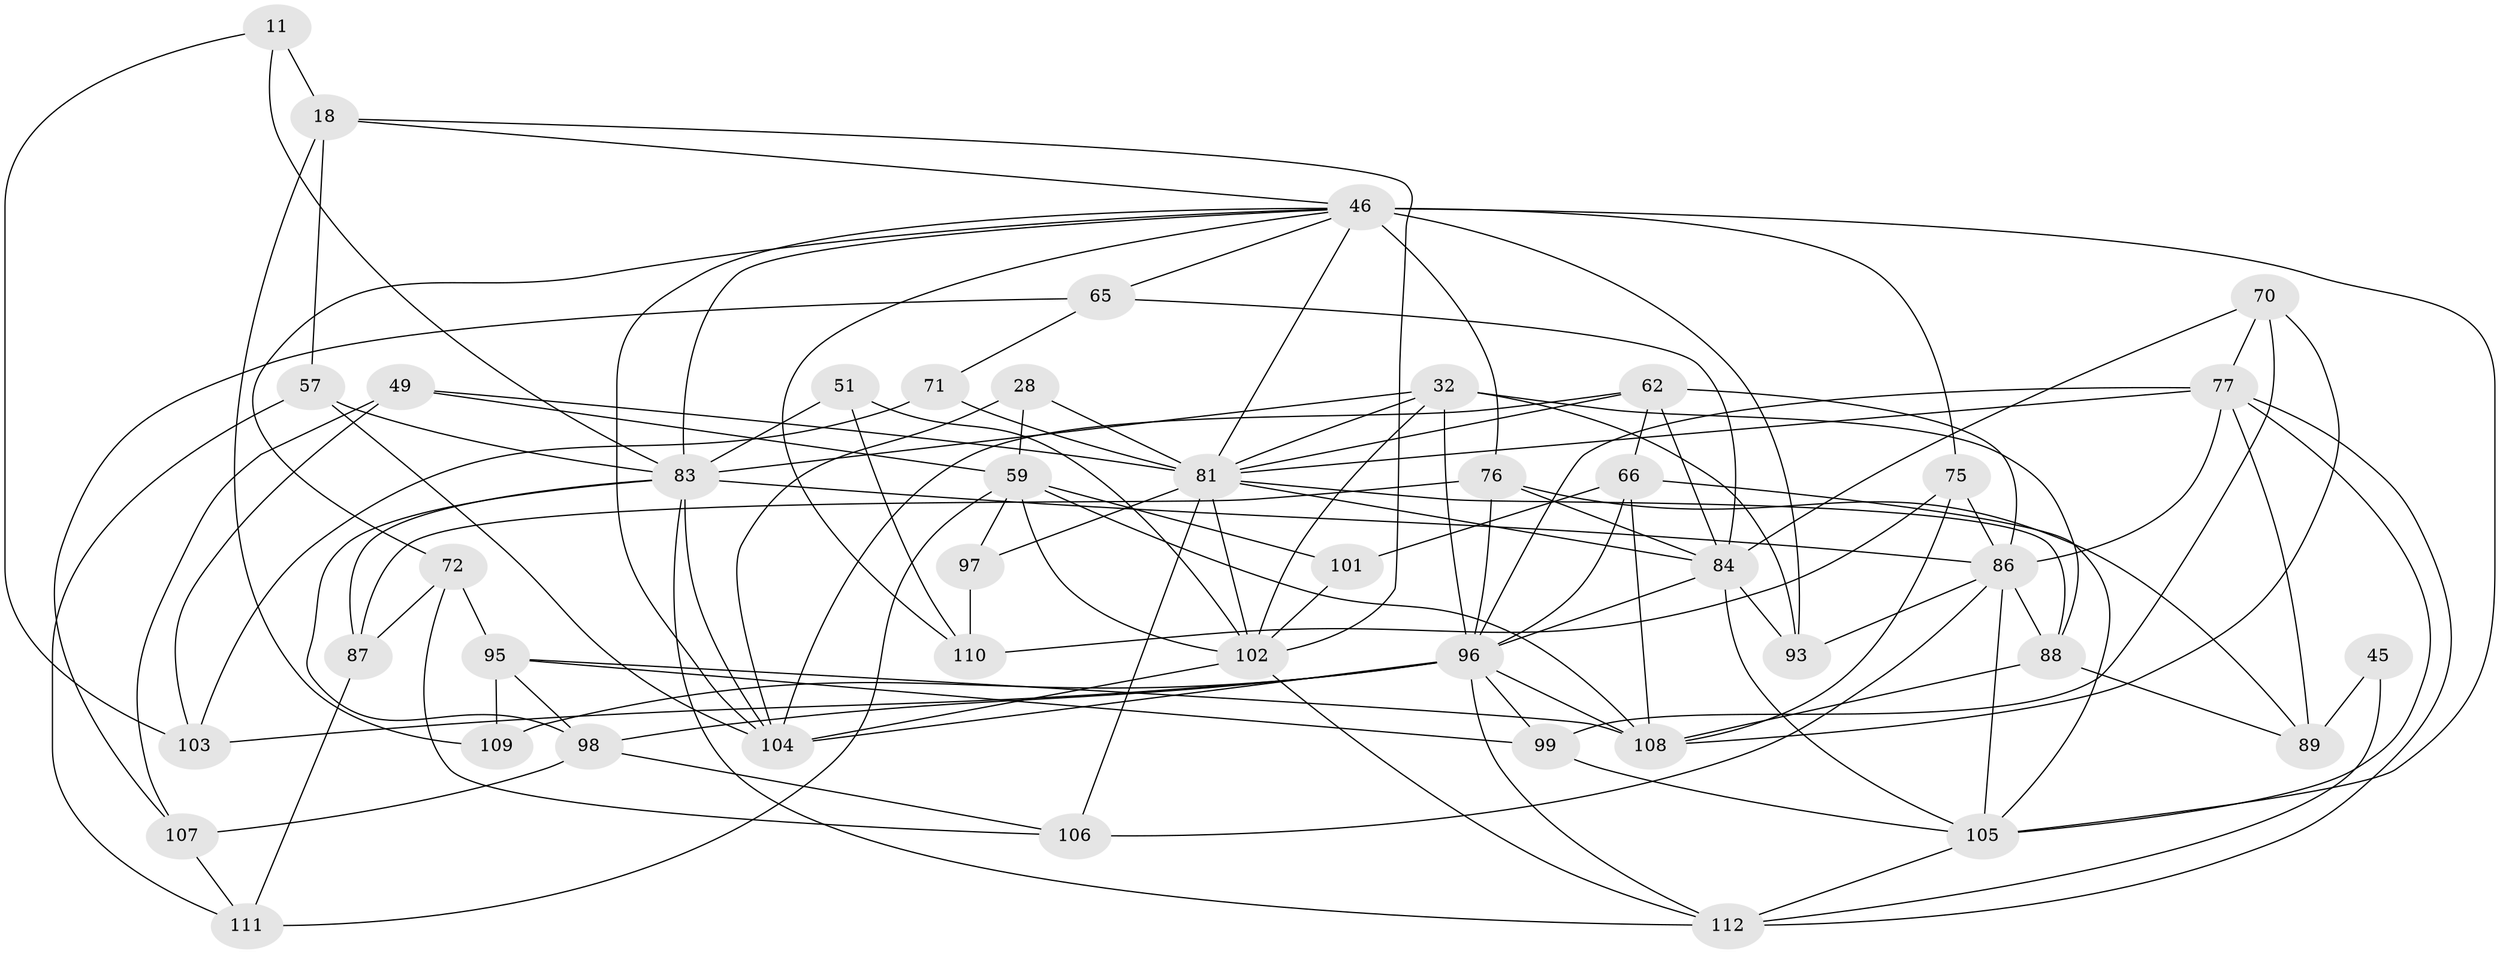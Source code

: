 // original degree distribution, {4: 1.0}
// Generated by graph-tools (version 1.1) at 2025/03/03/04/25 22:03:05]
// undirected, 44 vertices, 117 edges
graph export_dot {
graph [start="1"]
  node [color=gray90,style=filled];
  11;
  18 [super="+5"];
  28;
  32 [super="+9"];
  45;
  46 [super="+37"];
  49 [super="+33"];
  51;
  57;
  59 [super="+1+34+10"];
  62 [super="+27"];
  65;
  66 [super="+58"];
  70;
  71;
  72;
  75;
  76 [super="+69"];
  77 [super="+60+24"];
  81 [super="+54+80"];
  83 [super="+53+63"];
  84 [super="+35+44+55"];
  86 [super="+20+38+50"];
  87;
  88 [super="+67"];
  89 [super="+30"];
  93 [super="+61"];
  95 [super="+90"];
  96 [super="+19+94+82+85"];
  97;
  98 [super="+56"];
  99;
  101;
  102 [super="+79+74"];
  103 [super="+41"];
  104 [super="+100"];
  105 [super="+64+91"];
  106;
  107;
  108 [super="+12+92"];
  109;
  110 [super="+68"];
  111;
  112 [super="+15+73+25"];
  11 -- 103;
  11 -- 18 [weight=2];
  11 -- 83;
  18 -- 57;
  18 -- 109;
  18 -- 102;
  18 -- 46;
  28 -- 59;
  28 -- 104 [weight=2];
  28 -- 81;
  32 -- 88 [weight=2];
  32 -- 102;
  32 -- 93;
  32 -- 83 [weight=2];
  32 -- 81;
  32 -- 96;
  45 -- 89 [weight=2];
  45 -- 112 [weight=2];
  46 -- 105 [weight=2];
  46 -- 76 [weight=2];
  46 -- 75;
  46 -- 65;
  46 -- 72;
  46 -- 104;
  46 -- 110;
  46 -- 93 [weight=2];
  46 -- 83;
  46 -- 81;
  49 -- 59 [weight=3];
  49 -- 103;
  49 -- 107;
  49 -- 81;
  51 -- 83;
  51 -- 110 [weight=2];
  51 -- 102;
  57 -- 111;
  57 -- 104;
  57 -- 83;
  59 -- 101 [weight=2];
  59 -- 97;
  59 -- 108 [weight=2];
  59 -- 102 [weight=2];
  59 -- 111;
  62 -- 81;
  62 -- 86 [weight=2];
  62 -- 104;
  62 -- 84;
  62 -- 66;
  65 -- 71;
  65 -- 107;
  65 -- 84;
  66 -- 101;
  66 -- 96 [weight=3];
  66 -- 105 [weight=2];
  66 -- 108;
  70 -- 108;
  70 -- 99;
  70 -- 77;
  70 -- 84;
  71 -- 81;
  71 -- 103 [weight=2];
  72 -- 106;
  72 -- 87;
  72 -- 95;
  75 -- 110;
  75 -- 108;
  75 -- 86;
  76 -- 87;
  76 -- 89;
  76 -- 84;
  76 -- 96;
  77 -- 112;
  77 -- 89 [weight=2];
  77 -- 96 [weight=2];
  77 -- 86 [weight=2];
  77 -- 105;
  77 -- 81;
  81 -- 97;
  81 -- 102;
  81 -- 106;
  81 -- 84;
  81 -- 88;
  83 -- 112;
  83 -- 86 [weight=2];
  83 -- 87;
  83 -- 104;
  83 -- 98;
  84 -- 93 [weight=2];
  84 -- 96 [weight=3];
  84 -- 105 [weight=2];
  86 -- 105 [weight=2];
  86 -- 106;
  86 -- 93;
  86 -- 88;
  87 -- 111;
  88 -- 89;
  88 -- 108;
  95 -- 99;
  95 -- 108;
  95 -- 98 [weight=2];
  95 -- 109;
  96 -- 109 [weight=2];
  96 -- 108;
  96 -- 112 [weight=2];
  96 -- 99;
  96 -- 103 [weight=2];
  96 -- 98;
  96 -- 104;
  97 -- 110 [weight=2];
  98 -- 107;
  98 -- 106;
  99 -- 105;
  101 -- 102;
  102 -- 104 [weight=3];
  102 -- 112 [weight=2];
  105 -- 112 [weight=2];
  107 -- 111;
}
